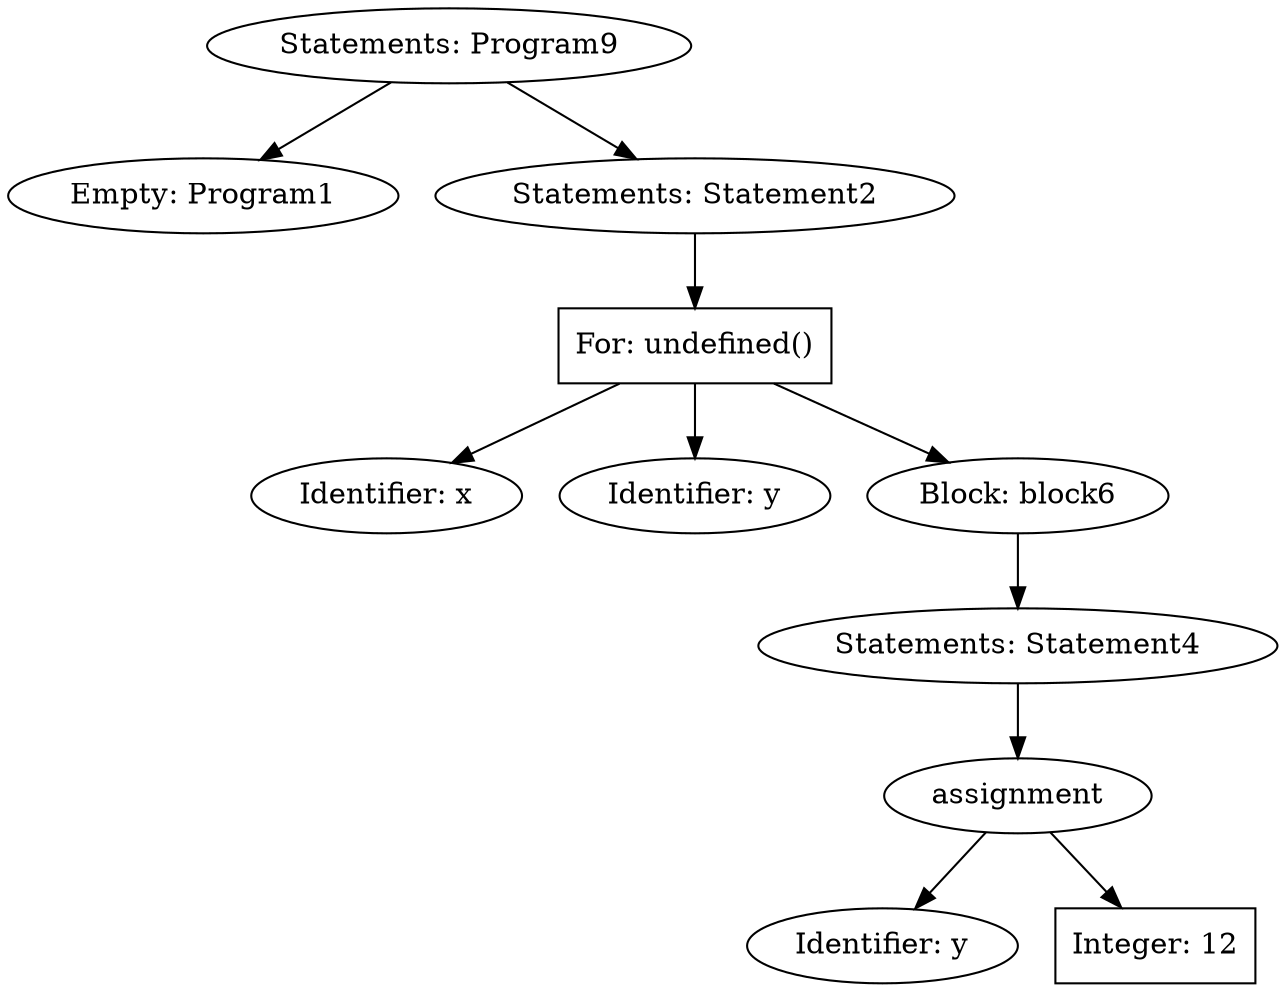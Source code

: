 digraph G {
	Program9 [label="Statements: Program9"]
	Program9 -> Program1;
	Program1 [label="Empty: Program1"]
	Program9 -> Statement2;
	Statement2 [label="Statements: Statement2"]
	Statement2 -> For8;
	For8 [shape=box,label="For: undefined()"]
	For8 -> IDENTIFIER0;
	IDENTIFIER0 [label="Identifier: x"]
	For8 -> identifire3;
	identifire3 [label="Identifier: y"]
	For8 -> block6;
	block6 [label="Block: block6"]
	block6 -> Statement4;
	Statement4 [label="Statements: Statement4"]
	Statement4 -> assignment6;
	assignment6 [label="assignment"]
	assignment6 -> identifire5;
	identifire5 [label="Identifier: y"]
	assignment6 -> INTEGER3;
	INTEGER3 [shape=box,label="Integer: 12"]
}
